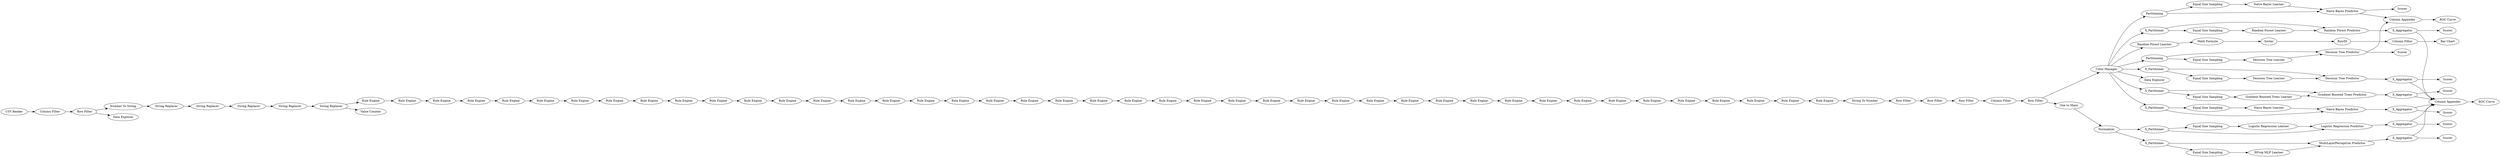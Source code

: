 digraph {
	"9208165519094449370_43" [label="Rule Engine"]
	"4333310791055315120_100" [label="ROC Curve"]
	"3580190645524323910_82" [label="Decision Tree Predictor"]
	"3330165309048847568_15" [label=RowID]
	"9208165519094449370_79" [label="Row Filter"]
	"9208165519094449370_52" [label="Rule Engine"]
	"6842095748550205077_20" [label="Gradient Boosted Trees Learner"]
	"-6273014686983903142_133" [label="Equal Size Sampling"]
	"9208165519094449370_19" [label="String Replacer"]
	"9208165519094449370_32" [label="Rule Engine"]
	"-1851609678538698813_84" [label=Partitioning]
	"298764009999311832_32" [label="MultiLayerPerceptron Predictor"]
	"9208165519094449370_34" [label="Rule Engine"]
	"9208165519094449370_13" [label="Column Filter"]
	"9208165519094449370_65" [label="Rule Engine"]
	"4129308324561084324_16" [label="Random Forest Learner"]
	"8601504963532938316_113" [label="Logistic Regression Learner"]
	"9208165519094449370_121" [label="Row Filter"]
	"-6029574928509340696_81" [label="Decision Tree Learner"]
	"-6029574928509340696_82" [label="Decision Tree Predictor"]
	"6842095748550205077_21" [label="Gradient Boosted Trees Predictor"]
	"8601504963532938316_117" [label=X_Partitioner]
	"4129308324561084324_19" [label=X_Aggregator]
	"9208165519094449370_60" [label="Rule Engine"]
	"3330165309048847568_14" [label="Column Filter"]
	"9208165519094449370_70" [label="Rule Engine"]
	"6842095748550205077_127" [label=Scorer]
	"4129308324561084324_17" [label="Random Forest Predictor"]
	"8601504963532938316_112" [label=X_Aggregator]
	"9208165519094449370_18" [label="String Replacer"]
	"9208165519094449370_66" [label="Rule Engine"]
	"9208165519094449370_56" [label="Rule Engine"]
	"9208165519094449370_41" [label="Rule Engine"]
	"3330165309048847568_10" [label="Math Formula"]
	"3330165309048847568_11" [label=Sorter]
	"9208165519094449370_71" [label="Rule Engine"]
	"9208165519094449370_50" [label="Rule Engine"]
	"4333310791055315120_27" [label="CSV Reader"]
	"9208165519094449370_31" [label="Rule Engine"]
	"9208165519094449370_16" [label="Number To String"]
	"4129308324561084324_18" [label=X_Partitioner]
	"8601504963532938316_115" [label=Scorer]
	"-6273014686983903142_88" [label="Naive Bayes Predictor"]
	"9208165519094449370_38" [label="Rule Engine"]
	"298764009999311832_28" [label=X_Aggregator]
	"3330165309048847568_6" [label="Random Forest Learner"]
	"9208165519094449370_62" [label="Rule Engine"]
	"-6029574928509340696_83" [label=Scorer]
	"9208165519094449370_28" [label="Rule Engine"]
	"-6029574928509340696_133" [label=X_Aggregator]
	"9208165519094449370_72" [label="String To Number"]
	"8601504963532938316_116" [label="Equal Size Sampling"]
	"3580190645524323910_80" [label=Partitioning]
	"4333310791055315120_128" [label=Normalizer]
	"298764009999311832_25" [label=Scorer]
	"4333310791055315120_23" [label="Color Manager"]
	"9208165519094449370_40" [label="Rule Engine"]
	"9208165519094449370_49" [label="Rule Engine"]
	"6842095748550205077_37" [label="Equal Size Sampling"]
	"-6029574928509340696_132" [label=X_Partitioner]
	"9208165519094449370_78" [label="Column Filter"]
	"-1851609678538698813_89" [label=Scorer]
	"9208165519094449370_67" [label="Rule Engine"]
	"4333310791055315120_73" [label="Data Explorer"]
	"3580190645524323910_83" [label=Scorer]
	"9208165519094449370_75" [label="Row Filter"]
	"6842095748550205077_19" [label=X_Aggregator]
	"6842095748550205077_18" [label=X_Partitioner]
	"4333310791055315120_102" [label="Column Appender"]
	"9208165519094449370_45" [label="Rule Engine"]
	"3580190645524323910_81" [label="Decision Tree Learner"]
	"-1851609678538698813_87" [label="Naive Bayes Learner"]
	"9208165519094449370_59" [label="Rule Engine"]
	"9208165519094449370_77" [label="Row Filter"]
	"3330165309048847568_12" [label="Bar Chart"]
	"9208165519094449370_17" [label="String Replacer"]
	"9208165519094449370_35" [label="Rule Engine"]
	"9208165519094449370_39" [label="Rule Engine"]
	"-6273014686983903142_87" [label="Naive Bayes Learner"]
	"9208165519094449370_51" [label="Rule Engine"]
	"9208165519094449370_33" [label="Rule Engine"]
	"298764009999311832_29" [label=X_Partitioner]
	"-6273014686983903142_134" [label=X_Partitioner]
	"9208165519094449370_69" [label="Rule Engine"]
	"-1851609678538698813_133" [label="Equal Size Sampling"]
	"9208165519094449370_44" [label="Rule Engine"]
	"4129308324561084324_37" [label="Equal Size Sampling"]
	"9208165519094449370_58" [label="Rule Engine"]
	"4333310791055315120_118" [label="One to Many"]
	"9208165519094449370_20" [label="String Replacer"]
	"9208165519094449370_37" [label="Rule Engine"]
	"298764009999311832_26" [label="Equal Size Sampling"]
	"3580190645524323910_131" [label="Equal Size Sampling"]
	"9208165519094449370_36" [label="Rule Engine"]
	"298764009999311832_33" [label="RProp MLP Learner"]
	"4129308324561084324_126" [label=Scorer]
	"9208165519094449370_57" [label="Rule Engine"]
	"-1851609678538698813_88" [label="Naive Bayes Predictor"]
	"9208165519094449370_54" [label="Rule Engine"]
	"9208165519094449370_55" [label="Rule Engine"]
	"-6273014686983903142_89" [label=Scorer]
	"9208165519094449370_12" [label="Row Filter"]
	"9208165519094449370_68" [label="Rule Engine"]
	"9208165519094449370_63" [label="Rule Engine"]
	"4333310791055315120_93" [label="ROC Curve"]
	"9208165519094449370_130" [label="Value Counter"]
	"8601504963532938316_114" [label="Logistic Regression Predictor"]
	"9208165519094449370_53" [label="Rule Engine"]
	"-6029574928509340696_131" [label="Equal Size Sampling"]
	"4333310791055315120_94" [label="Column Appender"]
	"9208165519094449370_15" [label="Data Explorer"]
	"-6273014686983903142_135" [label=X_Aggregator]
	"9208165519094449370_48" [label="Rule Engine"]
	"9208165519094449370_21" [label="String Replacer"]
	"9208165519094449370_30" [label="Rule Engine"]
	"9208165519094449370_42" [label="Rule Engine"]
	"9208165519094449370_46" [label="Rule Engine"]
	"9208165519094449370_61" [label="Rule Engine"]
	"9208165519094449370_64" [label="Rule Engine"]
	"9208165519094449370_47" [label="Rule Engine"]
	"298764009999311832_28" -> "4333310791055315120_102"
	"4333310791055315120_23" -> "3580190645524323910_80"
	"9208165519094449370_35" -> "9208165519094449370_36"
	"9208165519094449370_17" -> "9208165519094449370_18"
	"-6029574928509340696_82" -> "-6029574928509340696_133"
	"4333310791055315120_23" -> "3330165309048847568_6"
	"9208165519094449370_32" -> "9208165519094449370_34"
	"9208165519094449370_60" -> "9208165519094449370_61"
	"9208165519094449370_57" -> "9208165519094449370_56"
	"9208165519094449370_121" -> "9208165519094449370_78"
	"9208165519094449370_42" -> "9208165519094449370_41"
	"4129308324561084324_18" -> "4129308324561084324_37"
	"9208165519094449370_56" -> "9208165519094449370_58"
	"9208165519094449370_48" -> "9208165519094449370_50"
	"3330165309048847568_11" -> "3330165309048847568_15"
	"-6029574928509340696_132" -> "-6029574928509340696_131"
	"9208165519094449370_54" -> "9208165519094449370_55"
	"9208165519094449370_59" -> "9208165519094449370_60"
	"9208165519094449370_72" -> "9208165519094449370_75"
	"-1851609678538698813_84" -> "-1851609678538698813_88"
	"3330165309048847568_15" -> "3330165309048847568_14"
	"9208165519094449370_49" -> "9208165519094449370_51"
	"9208165519094449370_68" -> "9208165519094449370_69"
	"-1851609678538698813_88" -> "-1851609678538698813_89"
	"9208165519094449370_69" -> "9208165519094449370_70"
	"4333310791055315120_27" -> "9208165519094449370_13"
	"9208165519094449370_38" -> "9208165519094449370_39"
	"9208165519094449370_44" -> "9208165519094449370_45"
	"9208165519094449370_79" -> "4333310791055315120_23"
	"298764009999311832_32" -> "298764009999311832_28"
	"9208165519094449370_77" -> "9208165519094449370_121"
	"-6273014686983903142_88" -> "-6273014686983903142_135"
	"6842095748550205077_19" -> "4333310791055315120_102"
	"6842095748550205077_21" -> "6842095748550205077_19"
	"9208165519094449370_18" -> "9208165519094449370_19"
	"6842095748550205077_37" -> "6842095748550205077_20"
	"9208165519094449370_28" -> "9208165519094449370_30"
	"9208165519094449370_58" -> "9208165519094449370_59"
	"9208165519094449370_45" -> "9208165519094449370_46"
	"6842095748550205077_20" -> "6842095748550205077_21"
	"9208165519094449370_39" -> "9208165519094449370_40"
	"9208165519094449370_40" -> "9208165519094449370_42"
	"4129308324561084324_17" -> "4129308324561084324_19"
	"-6029574928509340696_133" -> "4333310791055315120_102"
	"9208165519094449370_12" -> "9208165519094449370_15"
	"8601504963532938316_117" -> "8601504963532938316_116"
	"-6273014686983903142_134" -> "-6273014686983903142_88"
	"8601504963532938316_112" -> "4333310791055315120_102"
	"9208165519094449370_78" -> "9208165519094449370_79"
	"4129308324561084324_18" -> "4129308324561084324_17"
	"9208165519094449370_16" -> "9208165519094449370_17"
	"4333310791055315120_128" -> "8601504963532938316_117"
	"9208165519094449370_19" -> "9208165519094449370_20"
	"-1851609678538698813_87" -> "-1851609678538698813_88"
	"3580190645524323910_131" -> "3580190645524323910_81"
	"3330165309048847568_14" -> "3330165309048847568_12"
	"8601504963532938316_116" -> "8601504963532938316_113"
	"9208165519094449370_67" -> "9208165519094449370_68"
	"3580190645524323910_82" -> "3580190645524323910_83"
	"-1851609678538698813_88" -> "4333310791055315120_94"
	"298764009999311832_28" -> "298764009999311832_25"
	"3580190645524323910_81" -> "3580190645524323910_82"
	"298764009999311832_33" -> "298764009999311832_32"
	"9208165519094449370_41" -> "9208165519094449370_43"
	"9208165519094449370_46" -> "9208165519094449370_47"
	"4129308324561084324_37" -> "4129308324561084324_16"
	"4333310791055315120_94" -> "4333310791055315120_93"
	"-6029574928509340696_81" -> "-6029574928509340696_82"
	"4333310791055315120_23" -> "-6273014686983903142_134"
	"9208165519094449370_79" -> "4333310791055315120_118"
	"9208165519094449370_52" -> "9208165519094449370_53"
	"9208165519094449370_33" -> "9208165519094449370_35"
	"6842095748550205077_18" -> "6842095748550205077_21"
	"-6273014686983903142_135" -> "-6273014686983903142_89"
	"9208165519094449370_71" -> "9208165519094449370_72"
	"9208165519094449370_12" -> "9208165519094449370_16"
	"9208165519094449370_70" -> "9208165519094449370_71"
	"3330165309048847568_6" -> "3330165309048847568_10"
	"4129308324561084324_19" -> "4333310791055315120_102"
	"4129308324561084324_16" -> "4129308324561084324_17"
	"9208165519094449370_31" -> "9208165519094449370_32"
	"4333310791055315120_23" -> "-6029574928509340696_132"
	"9208165519094449370_37" -> "9208165519094449370_38"
	"9208165519094449370_47" -> "9208165519094449370_48"
	"9208165519094449370_63" -> "9208165519094449370_64"
	"3330165309048847568_10" -> "3330165309048847568_11"
	"9208165519094449370_51" -> "9208165519094449370_52"
	"4333310791055315120_23" -> "-1851609678538698813_84"
	"9208165519094449370_30" -> "9208165519094449370_31"
	"-1851609678538698813_84" -> "-1851609678538698813_133"
	"9208165519094449370_55" -> "9208165519094449370_57"
	"-6273014686983903142_134" -> "-6273014686983903142_133"
	"4129308324561084324_19" -> "4129308324561084324_126"
	"9208165519094449370_65" -> "9208165519094449370_66"
	"8601504963532938316_112" -> "8601504963532938316_115"
	"9208165519094449370_53" -> "9208165519094449370_54"
	"8601504963532938316_114" -> "8601504963532938316_112"
	"3580190645524323910_80" -> "3580190645524323910_82"
	"9208165519094449370_43" -> "9208165519094449370_44"
	"9208165519094449370_61" -> "9208165519094449370_62"
	"6842095748550205077_18" -> "6842095748550205077_37"
	"8601504963532938316_117" -> "8601504963532938316_114"
	"9208165519094449370_75" -> "9208165519094449370_77"
	"-6273014686983903142_133" -> "-6273014686983903142_87"
	"4333310791055315120_23" -> "4333310791055315120_73"
	"9208165519094449370_13" -> "9208165519094449370_12"
	"9208165519094449370_66" -> "9208165519094449370_67"
	"-6029574928509340696_133" -> "-6029574928509340696_83"
	"4333310791055315120_23" -> "4129308324561084324_18"
	"3580190645524323910_80" -> "3580190645524323910_131"
	"3580190645524323910_82" -> "4333310791055315120_94"
	"4333310791055315120_118" -> "4333310791055315120_128"
	"-6029574928509340696_131" -> "-6029574928509340696_81"
	"9208165519094449370_64" -> "9208165519094449370_65"
	"9208165519094449370_34" -> "9208165519094449370_33"
	"4333310791055315120_23" -> "6842095748550205077_18"
	"4333310791055315120_128" -> "298764009999311832_29"
	"9208165519094449370_20" -> "9208165519094449370_21"
	"-6273014686983903142_135" -> "4333310791055315120_102"
	"9208165519094449370_21" -> "9208165519094449370_28"
	"9208165519094449370_50" -> "9208165519094449370_49"
	"6842095748550205077_19" -> "6842095748550205077_127"
	"9208165519094449370_36" -> "9208165519094449370_37"
	"4333310791055315120_102" -> "4333310791055315120_100"
	"8601504963532938316_113" -> "8601504963532938316_114"
	"-6029574928509340696_132" -> "-6029574928509340696_82"
	"298764009999311832_29" -> "298764009999311832_26"
	"298764009999311832_26" -> "298764009999311832_33"
	"298764009999311832_29" -> "298764009999311832_32"
	"-6273014686983903142_87" -> "-6273014686983903142_88"
	"9208165519094449370_21" -> "9208165519094449370_130"
	"-1851609678538698813_133" -> "-1851609678538698813_87"
	"9208165519094449370_62" -> "9208165519094449370_63"
	rankdir=LR
}
